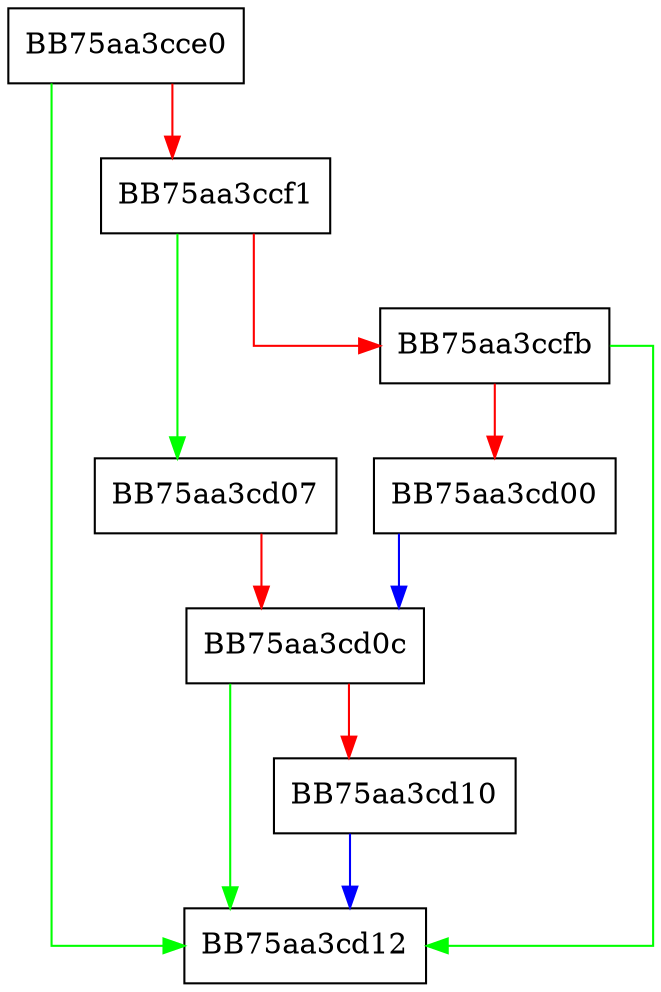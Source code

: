 digraph call {
  node [shape="box"];
  graph [splines=ortho];
  BB75aa3cce0 -> BB75aa3cd12 [color="green"];
  BB75aa3cce0 -> BB75aa3ccf1 [color="red"];
  BB75aa3ccf1 -> BB75aa3cd07 [color="green"];
  BB75aa3ccf1 -> BB75aa3ccfb [color="red"];
  BB75aa3ccfb -> BB75aa3cd12 [color="green"];
  BB75aa3ccfb -> BB75aa3cd00 [color="red"];
  BB75aa3cd00 -> BB75aa3cd0c [color="blue"];
  BB75aa3cd07 -> BB75aa3cd0c [color="red"];
  BB75aa3cd0c -> BB75aa3cd12 [color="green"];
  BB75aa3cd0c -> BB75aa3cd10 [color="red"];
  BB75aa3cd10 -> BB75aa3cd12 [color="blue"];
}